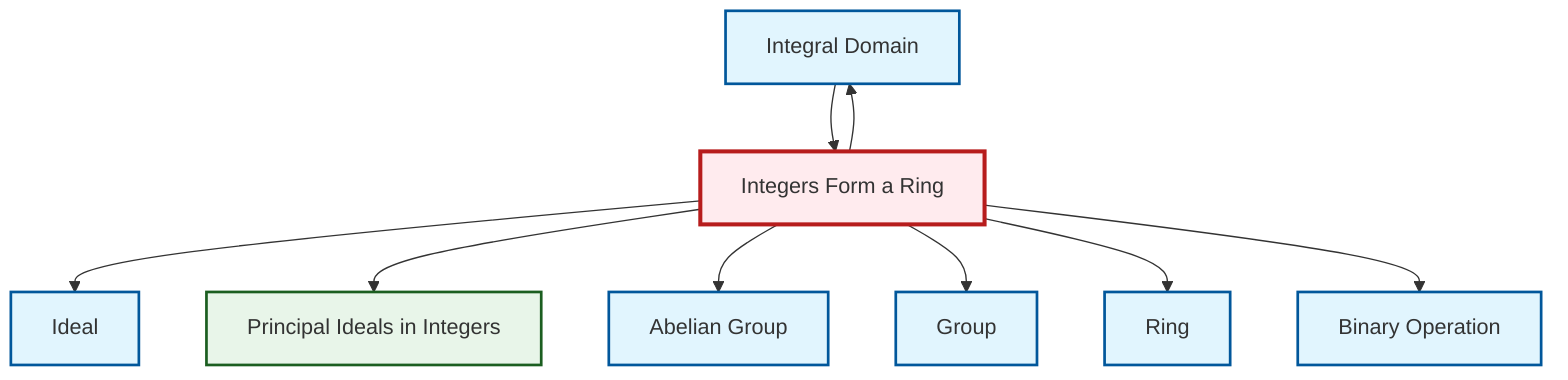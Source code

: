 graph TD
    classDef definition fill:#e1f5fe,stroke:#01579b,stroke-width:2px
    classDef theorem fill:#f3e5f5,stroke:#4a148c,stroke-width:2px
    classDef axiom fill:#fff3e0,stroke:#e65100,stroke-width:2px
    classDef example fill:#e8f5e9,stroke:#1b5e20,stroke-width:2px
    classDef current fill:#ffebee,stroke:#b71c1c,stroke-width:3px
    def-ring["Ring"]:::definition
    def-group["Group"]:::definition
    ex-principal-ideal["Principal Ideals in Integers"]:::example
    def-ideal["Ideal"]:::definition
    def-integral-domain["Integral Domain"]:::definition
    def-abelian-group["Abelian Group"]:::definition
    def-binary-operation["Binary Operation"]:::definition
    ex-integers-ring["Integers Form a Ring"]:::example
    ex-integers-ring --> def-ideal
    ex-integers-ring --> ex-principal-ideal
    ex-integers-ring --> def-abelian-group
    ex-integers-ring --> def-integral-domain
    ex-integers-ring --> def-group
    ex-integers-ring --> def-ring
    ex-integers-ring --> def-binary-operation
    def-integral-domain --> ex-integers-ring
    class ex-integers-ring current